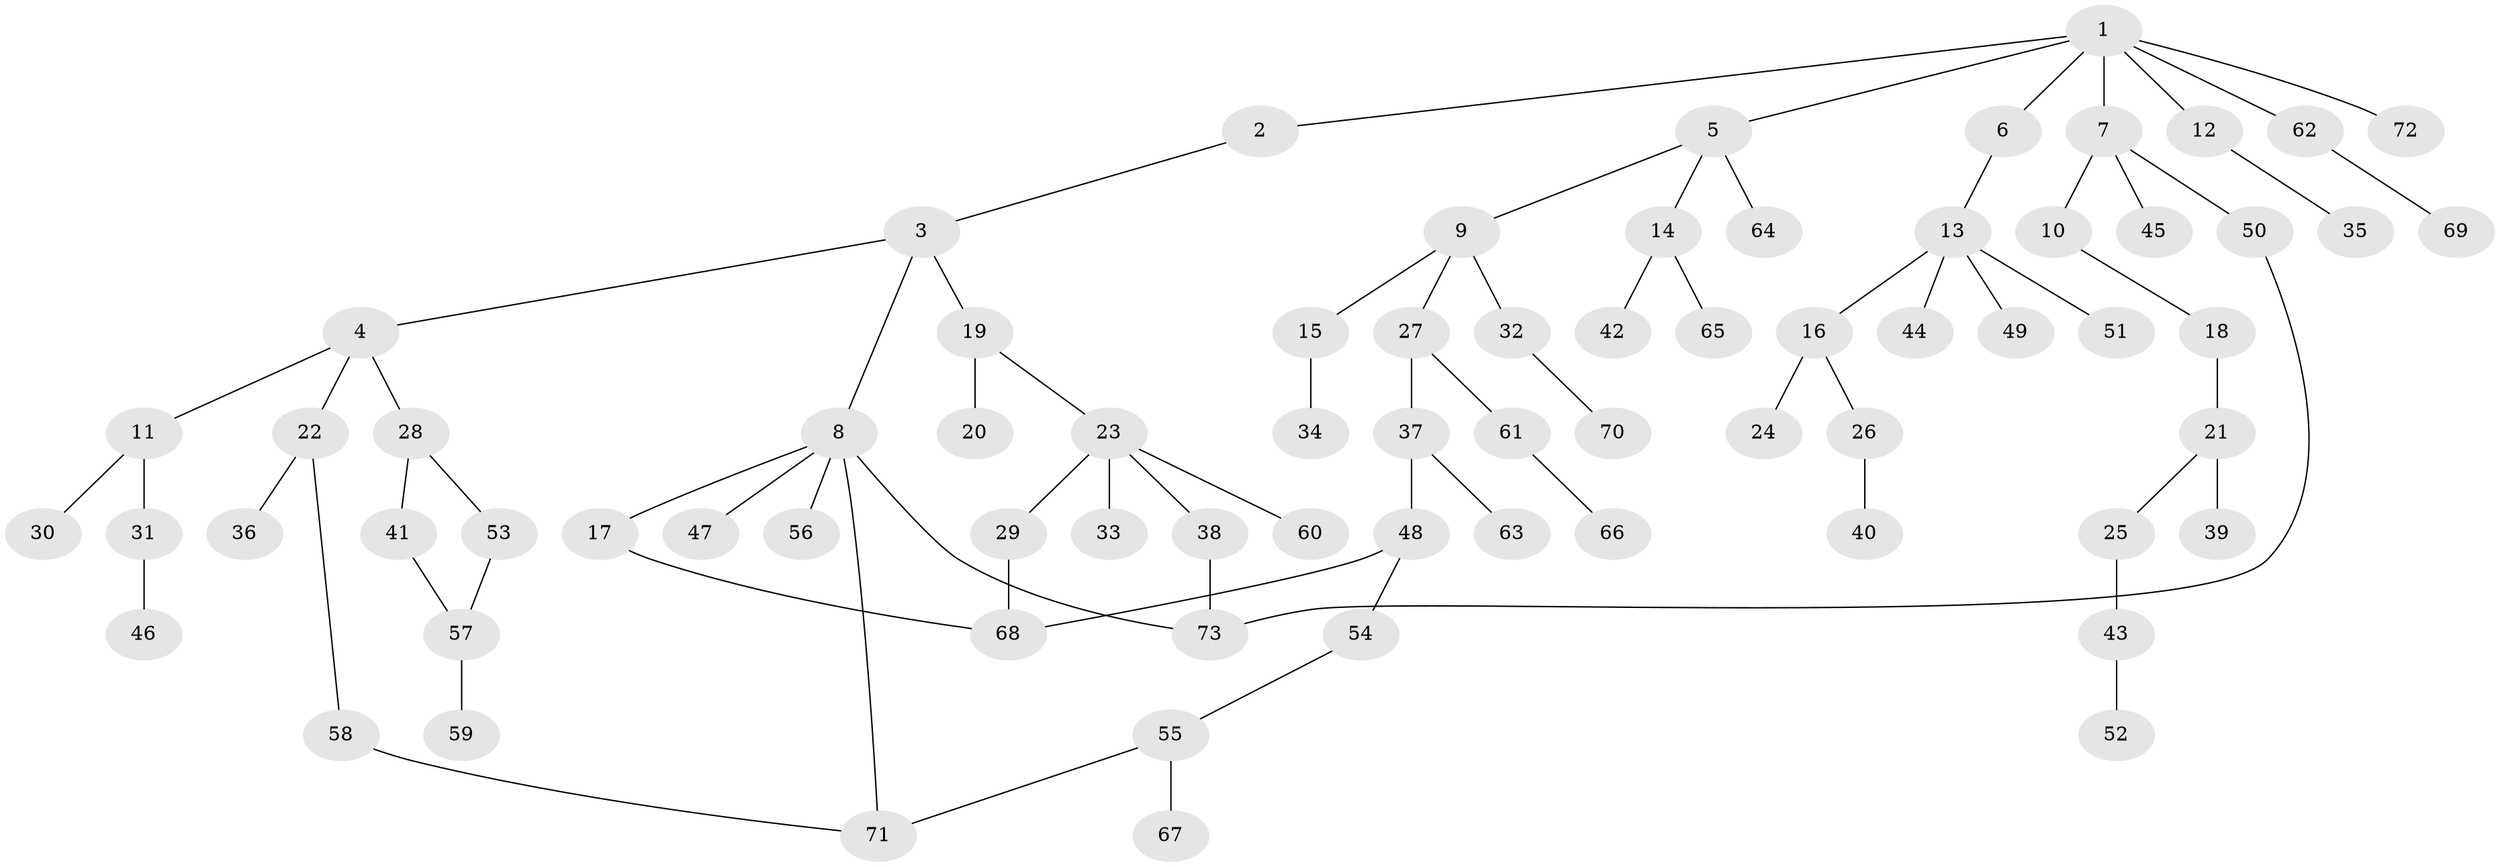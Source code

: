 // Generated by graph-tools (version 1.1) at 2025/25/03/09/25 03:25:34]
// undirected, 73 vertices, 79 edges
graph export_dot {
graph [start="1"]
  node [color=gray90,style=filled];
  1;
  2;
  3;
  4;
  5;
  6;
  7;
  8;
  9;
  10;
  11;
  12;
  13;
  14;
  15;
  16;
  17;
  18;
  19;
  20;
  21;
  22;
  23;
  24;
  25;
  26;
  27;
  28;
  29;
  30;
  31;
  32;
  33;
  34;
  35;
  36;
  37;
  38;
  39;
  40;
  41;
  42;
  43;
  44;
  45;
  46;
  47;
  48;
  49;
  50;
  51;
  52;
  53;
  54;
  55;
  56;
  57;
  58;
  59;
  60;
  61;
  62;
  63;
  64;
  65;
  66;
  67;
  68;
  69;
  70;
  71;
  72;
  73;
  1 -- 2;
  1 -- 5;
  1 -- 6;
  1 -- 7;
  1 -- 12;
  1 -- 62;
  1 -- 72;
  2 -- 3;
  3 -- 4;
  3 -- 8;
  3 -- 19;
  4 -- 11;
  4 -- 22;
  4 -- 28;
  5 -- 9;
  5 -- 14;
  5 -- 64;
  6 -- 13;
  7 -- 10;
  7 -- 45;
  7 -- 50;
  8 -- 17;
  8 -- 47;
  8 -- 56;
  8 -- 73;
  8 -- 71;
  9 -- 15;
  9 -- 27;
  9 -- 32;
  10 -- 18;
  11 -- 30;
  11 -- 31;
  12 -- 35;
  13 -- 16;
  13 -- 44;
  13 -- 49;
  13 -- 51;
  14 -- 42;
  14 -- 65;
  15 -- 34;
  16 -- 24;
  16 -- 26;
  17 -- 68;
  18 -- 21;
  19 -- 20;
  19 -- 23;
  21 -- 25;
  21 -- 39;
  22 -- 36;
  22 -- 58;
  23 -- 29;
  23 -- 33;
  23 -- 38;
  23 -- 60;
  25 -- 43;
  26 -- 40;
  27 -- 37;
  27 -- 61;
  28 -- 41;
  28 -- 53;
  29 -- 68;
  31 -- 46;
  32 -- 70;
  37 -- 48;
  37 -- 63;
  38 -- 73;
  41 -- 57;
  43 -- 52;
  48 -- 54;
  48 -- 68;
  50 -- 73;
  53 -- 57;
  54 -- 55;
  55 -- 67;
  55 -- 71;
  57 -- 59;
  58 -- 71;
  61 -- 66;
  62 -- 69;
}

